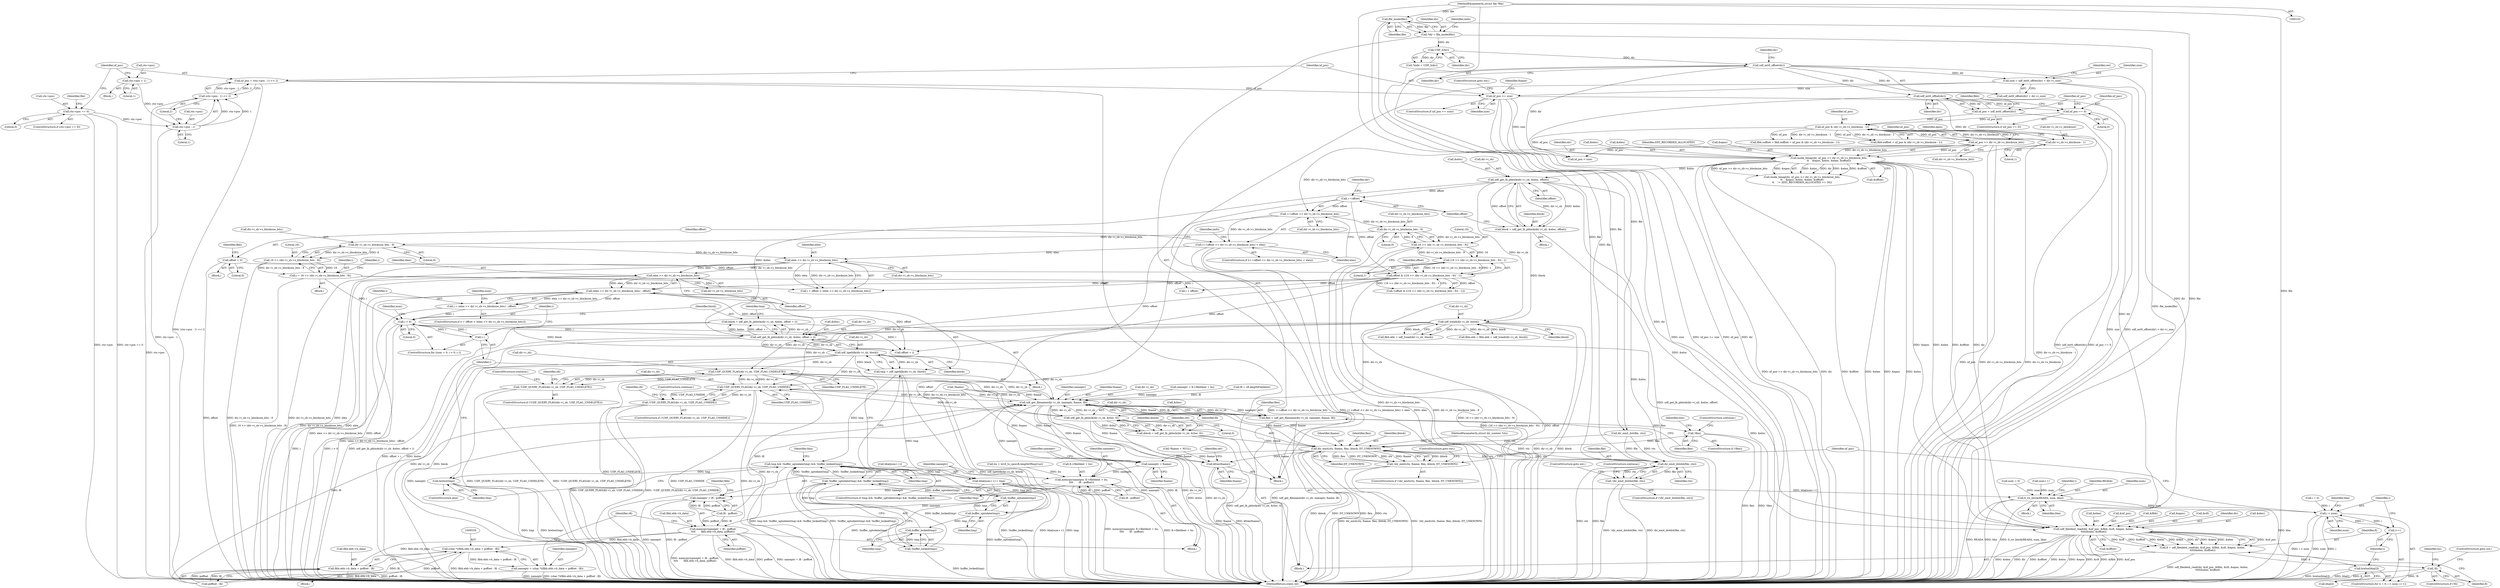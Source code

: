 digraph "1_linux_0e5cc9a40ada6046e6bc3bdfcd0c0d7e4b706b14@integer" {
"1000395" [label="(Call,block = udf_get_lb_pblock(dir->i_sb, &eloc, offset + i))"];
"1000397" [label="(Call,udf_get_lb_pblock(dir->i_sb, &eloc, offset + i))"];
"1000408" [label="(Call,udf_tgetblk(dir->i_sb, block))"];
"1000395" [label="(Call,block = udf_get_lb_pblock(dir->i_sb, &eloc, offset + i))"];
"1000324" [label="(Call,udf_tread(dir->i_sb, block))"];
"1000265" [label="(Call,udf_get_lb_pblock(dir->i_sb, &eloc, offset))"];
"1000237" [label="(Call,inode_bmap(dir, nf_pos >> dir->i_sb->s_blocksize_bits,\n\t\t    &epos, &eloc, &elen, &offset))"];
"1000209" [label="(Call,udf_ext0_offset(dir))"];
"1000137" [label="(Call,udf_ext0_offset(dir))"];
"1000114" [label="(Call,UDF_I(dir))"];
"1000107" [label="(Call,*dir = file_inode(file))"];
"1000109" [label="(Call,file_inode(file))"];
"1000103" [label="(MethodParameterIn,struct file *file)"];
"1000239" [label="(Call,nf_pos >> dir->i_sb->s_blocksize_bits)"];
"1000219" [label="(Call,nf_pos & (dir->i_sb->s_blocksize - 1))"];
"1000207" [label="(Call,nf_pos = udf_ext0_offset(dir))"];
"1000204" [label="(Call,nf_pos == 0)"];
"1000185" [label="(Call,nf_pos >= size)"];
"1000175" [label="(Call,nf_pos = (ctx->pos - 1) << 2)"];
"1000177" [label="(Call,(ctx->pos - 1) << 2)"];
"1000178" [label="(Call,ctx->pos - 1)"];
"1000157" [label="(Call,ctx->pos == 0)"];
"1000170" [label="(Call,ctx->pos = 1)"];
"1000134" [label="(Call,size = udf_ext0_offset(dir) + dir->i_size)"];
"1000221" [label="(Call,dir->i_sb->s_blocksize - 1)"];
"1000263" [label="(Call,block = udf_get_lb_pblock(dir->i_sb, &eloc, offset))"];
"1000376" [label="(Call,(elen >> dir->i_sb->s_blocksize_bits) - offset)"];
"1000377" [label="(Call,elen >> dir->i_sb->s_blocksize_bits)"];
"1000367" [label="(Call,elen >> dir->i_sb->s_blocksize_bits)"];
"1000273" [label="(Call,(++offset << dir->i_sb->s_blocksize_bits) < elen)"];
"1000274" [label="(Call,++offset << dir->i_sb->s_blocksize_bits)"];
"1000275" [label="(Call,++offset)"];
"1000355" [label="(Call,dir->i_sb->s_blocksize_bits - 9)"];
"1000342" [label="(Call,dir->i_sb->s_blocksize_bits - 9)"];
"1000337" [label="(Call,offset & ((16 >> (dir->i_sb->s_blocksize_bits - 9)) - 1))"];
"1000311" [label="(Call,offset = 0)"];
"1000339" [label="(Call,(16 >> (dir->i_sb->s_blocksize_bits - 9)) - 1)"];
"1000340" [label="(Call,16 >> (dir->i_sb->s_blocksize_bits - 9))"];
"1000389" [label="(Call,i > 0)"];
"1000374" [label="(Call,i = (elen >> dir->i_sb->s_blocksize_bits) - offset)"];
"1000392" [label="(Call,i--)"];
"1000351" [label="(Call,i = 16 >> (dir->i_sb->s_blocksize_bits - 9))"];
"1000353" [label="(Call,16 >> (dir->i_sb->s_blocksize_bits - 9))"];
"1000469" [label="(Call,udf_fileident_read(dir, &nf_pos, &fibh, &cfi, &epos, &eloc,\n\t\t\t\t\t&elen, &offset))"];
"1000467" [label="(Call,fi = udf_fileident_read(dir, &nf_pos, &fibh, &cfi, &epos, &eloc,\n\t\t\t\t\t&elen, &offset))"];
"1000486" [label="(Call,!fi)"];
"1000406" [label="(Call,tmp = udf_tgetblk(dir->i_sb, block))"];
"1000414" [label="(Call,tmp && !buffer_uptodate(tmp) && !buffer_locked(tmp))"];
"1000423" [label="(Call,bha[num++] = tmp)"];
"1000435" [label="(Call,ll_rw_block(READA, num, bha))"];
"1000443" [label="(Call,i < num)"];
"1000446" [label="(Call,i++)"];
"1000448" [label="(Call,brelse(bha[i]))"];
"1000430" [label="(Call,brelse(tmp))"];
"1000418" [label="(Call,buffer_uptodate(tmp))"];
"1000417" [label="(Call,!buffer_uptodate(tmp))"];
"1000416" [label="(Call,!buffer_uptodate(tmp) && !buffer_locked(tmp))"];
"1000421" [label="(Call,buffer_locked(tmp))"];
"1000420" [label="(Call,!buffer_locked(tmp))"];
"1000587" [label="(Call,UDF_QUERY_FLAG(dir->i_sb, UDF_FLAG_UNDELETE))"];
"1000586" [label="(Call,!UDF_QUERY_FLAG(dir->i_sb, UDF_FLAG_UNDELETE))"];
"1000604" [label="(Call,UDF_QUERY_FLAG(dir->i_sb, UDF_FLAG_UNHIDE))"];
"1000603" [label="(Call,!UDF_QUERY_FLAG(dir->i_sb, UDF_FLAG_UNHIDE))"];
"1000626" [label="(Call,udf_get_filename(dir->i_sb, nameptr, fname, lfi))"];
"1000551" [label="(Call,nameptr = fname)"];
"1000554" [label="(Call,memcpy(nameptr, fi->fileIdent + liu,\n\t\t\t\t       lfi - poffset))"];
"1000564" [label="(Call,memcpy(nameptr + lfi - poffset,\n\t\t\t\t       fibh.ebh->b_data, poffset))"];
"1000538" [label="(Call,(char *)(fibh.ebh->b_data + poffset - lfi))"];
"1000536" [label="(Call,nameptr = (char *)(fibh.ebh->b_data + poffset - lfi))"];
"1000540" [label="(Call,fibh.ebh->b_data + poffset - lfi)"];
"1000565" [label="(Call,nameptr + lfi - poffset)"];
"1000624" [label="(Call,flen = udf_get_filename(dir->i_sb, nameptr, fname, lfi))"];
"1000634" [label="(Call,!flen)"];
"1000656" [label="(Call,dir_emit(ctx, fname, flen, iblock, DT_UNKNOWN))"];
"1000619" [label="(Call,dir_emit_dotdot(file, ctx))"];
"1000618" [label="(Call,!dir_emit_dotdot(file, ctx))"];
"1000655" [label="(Call,!dir_emit(ctx, fname, flen, iblock, DT_UNKNOWN))"];
"1000693" [label="(Call,kfree(fname))"];
"1000647" [label="(Call,udf_get_lb_pblock(dir->i_sb, &tloc, 0))"];
"1000645" [label="(Call,iblock = udf_get_lb_pblock(dir->i_sb, &tloc, 0))"];
"1000561" [label="(Call,lfi - poffset)"];
"1000108" [label="(Identifier,dir)"];
"1000365" [label="(Identifier,i)"];
"1000265" [label="(Call,udf_get_lb_pblock(dir->i_sb, &eloc, offset))"];
"1000109" [label="(Call,file_inode(file))"];
"1000274" [label="(Call,++offset << dir->i_sb->s_blocksize_bits)"];
"1000453" [label="(Call,nf_pos < size)"];
"1000391" [label="(Literal,0)"];
"1000401" [label="(Call,&eloc)"];
"1000477" [label="(Call,&epos)"];
"1000509" [label="(Call,nameptr = fi->fileIdent + liu)"];
"1000340" [label="(Call,16 >> (dir->i_sb->s_blocksize_bits - 9))"];
"1000469" [label="(Call,udf_fileident_read(dir, &nf_pos, &fibh, &cfi, &epos, &eloc,\n\t\t\t\t\t&elen, &offset))"];
"1000114" [label="(Call,UDF_I(dir))"];
"1000375" [label="(Identifier,i)"];
"1000449" [label="(Call,bha[i])"];
"1000475" [label="(Call,&cfi)"];
"1000551" [label="(Call,nameptr = fname)"];
"1000661" [label="(Identifier,DT_UNKNOWN)"];
"1000127" [label="(Call,*fname = NULL)"];
"1000622" [label="(ControlStructure,goto out;)"];
"1000207" [label="(Call,nf_pos = udf_ext0_offset(dir))"];
"1000362" [label="(ControlStructure,if (i + offset > (elen >> dir->i_sb->s_blocksize_bits)))"];
"1000363" [label="(Call,i + offset > (elen >> dir->i_sb->s_blocksize_bits))"];
"1000376" [label="(Call,(elen >> dir->i_sb->s_blocksize_bits) - offset)"];
"1000555" [label="(Identifier,nameptr)"];
"1000487" [label="(Identifier,fi)"];
"1000694" [label="(Identifier,fname)"];
"1000495" [label="(Call,lfi = cfi.lengthFileIdent)"];
"1000137" [label="(Call,udf_ext0_offset(dir))"];
"1000176" [label="(Identifier,nf_pos)"];
"1000187" [label="(Identifier,size)"];
"1000490" [label="(Identifier,liu)"];
"1000635" [label="(Identifier,flen)"];
"1000485" [label="(ControlStructure,if (!fi))"];
"1000377" [label="(Call,elen >> dir->i_sb->s_blocksize_bits)"];
"1000470" [label="(Identifier,dir)"];
"1000175" [label="(Call,nf_pos = (ctx->pos - 1) << 2)"];
"1000352" [label="(Identifier,i)"];
"1000161" [label="(Literal,0)"];
"1000158" [label="(Call,ctx->pos)"];
"1000586" [label="(Call,!UDF_QUERY_FLAG(dir->i_sb, UDF_FLAG_UNDELETE))"];
"1000313" [label="(Literal,0)"];
"1000336" [label="(Call,!(offset & ((16 >> (dir->i_sb->s_blocksize_bits - 9)) - 1)))"];
"1000415" [label="(Identifier,tmp)"];
"1000403" [label="(Call,offset + i)"];
"1000271" [label="(Identifier,offset)"];
"1000134" [label="(Call,size = udf_ext0_offset(dir) + dir->i_size)"];
"1000444" [label="(Identifier,i)"];
"1000103" [label="(MethodParameterIn,struct file *file)"];
"1000162" [label="(Block,)"];
"1000436" [label="(Identifier,READA)"];
"1000608" [label="(Identifier,UDF_FLAG_UNHIDE)"];
"1000658" [label="(Identifier,fname)"];
"1000104" [label="(MethodParameterIn,struct dir_context *ctx)"];
"1000188" [label="(ControlStructure,goto out;)"];
"1000632" [label="(Identifier,lfi)"];
"1000361" [label="(Literal,9)"];
"1000433" [label="(Identifier,num)"];
"1000206" [label="(Literal,0)"];
"1000591" [label="(Identifier,UDF_FLAG_UNDELETE)"];
"1000479" [label="(Call,&eloc)"];
"1000418" [label="(Call,buffer_uptodate(tmp))"];
"1000625" [label="(Identifier,flen)"];
"1000437" [label="(Identifier,num)"];
"1000277" [label="(Call,dir->i_sb->s_blocksize_bits)"];
"1000605" [label="(Call,dir->i_sb)"];
"1000645" [label="(Call,iblock = udf_get_lb_pblock(dir->i_sb, &tloc, 0))"];
"1000620" [label="(Identifier,file)"];
"1000454" [label="(Identifier,nf_pos)"];
"1000204" [label="(Call,nf_pos == 0)"];
"1000182" [label="(Literal,1)"];
"1000179" [label="(Call,ctx->pos)"];
"1000421" [label="(Call,buffer_locked(tmp))"];
"1000634" [label="(Call,!flen)"];
"1000435" [label="(Call,ll_rw_block(READA, num, bha))"];
"1000587" [label="(Call,UDF_QUERY_FLAG(dir->i_sb, UDF_FLAG_UNDELETE))"];
"1000136" [label="(Call,udf_ext0_offset(dir) + dir->i_size)"];
"1000630" [label="(Identifier,nameptr)"];
"1000356" [label="(Call,dir->i_sb->s_blocksize_bits)"];
"1000266" [label="(Call,dir->i_sb)"];
"1000565" [label="(Call,nameptr + lfi - poffset)"];
"1000275" [label="(Call,++offset)"];
"1000205" [label="(Identifier,nf_pos)"];
"1000174" [label="(Literal,1)"];
"1000354" [label="(Literal,16)"];
"1000413" [label="(ControlStructure,if (tmp && !buffer_uptodate(tmp) && !buffer_locked(tmp)))"];
"1000236" [label="(Call,inode_bmap(dir, nf_pos >> dir->i_sb->s_blocksize_bits,\n\t\t    &epos, &eloc, &elen, &offset)\n\t\t    != (EXT_RECORDED_ALLOCATED >> 30))"];
"1000311" [label="(Call,offset = 0)"];
"1000178" [label="(Call,ctx->pos - 1)"];
"1000597" [label="(Identifier,cfi)"];
"1000603" [label="(Call,!UDF_QUERY_FLAG(dir->i_sb, UDF_FLAG_UNHIDE))"];
"1000255" [label="(Identifier,EXT_RECORDED_ALLOCATED)"];
"1000422" [label="(Identifier,tmp)"];
"1000428" [label="(Identifier,tmp)"];
"1000536" [label="(Call,nameptr = (char *)(fibh.ebh->b_data + poffset - lfi))"];
"1000541" [label="(Call,fibh.ebh->b_data)"];
"1000623" [label="(ControlStructure,continue;)"];
"1000483" [label="(Call,&offset)"];
"1000434" [label="(Block,)"];
"1000389" [label="(Call,i > 0)"];
"1000575" [label="(Identifier,poffset)"];
"1000112" [label="(Call,*iinfo = UDF_I(dir))"];
"1000227" [label="(Literal,1)"];
"1000450" [label="(Identifier,bha)"];
"1000349" [label="(Literal,1)"];
"1000636" [label="(ControlStructure,continue;)"];
"1000550" [label="(Block,)"];
"1000546" [label="(Call,poffset - lfi)"];
"1000246" [label="(Call,&epos)"];
"1000165" [label="(Call,dir_emit_dot(file, ctx))"];
"1000238" [label="(Identifier,dir)"];
"1000222" [label="(Call,dir->i_sb->s_blocksize)"];
"1000481" [label="(Call,&elen)"];
"1000353" [label="(Call,16 >> (dir->i_sb->s_blocksize_bits - 9))"];
"1000618" [label="(Call,!dir_emit_dotdot(file, ctx))"];
"1000633" [label="(ControlStructure,if (!flen))"];
"1000697" [label="(MethodReturn,static int)"];
"1000535" [label="(Block,)"];
"1000617" [label="(ControlStructure,if (!dir_emit_dotdot(file, ctx)))"];
"1000234" [label="(Block,)"];
"1000209" [label="(Call,udf_ext0_offset(dir))"];
"1000351" [label="(Call,i = 16 >> (dir->i_sb->s_blocksize_bits - 9))"];
"1000393" [label="(Identifier,i)"];
"1000613" [label="(Identifier,cfi)"];
"1000430" [label="(Call,brelse(tmp))"];
"1000386" [label="(Call,num = 0)"];
"1000105" [label="(Block,)"];
"1000140" [label="(Identifier,dir)"];
"1000438" [label="(Identifier,bha)"];
"1000448" [label="(Call,brelse(bha[i]))"];
"1000488" [label="(ControlStructure,goto out;)"];
"1000446" [label="(Call,i++)"];
"1000417" [label="(Call,!buffer_uptodate(tmp))"];
"1000324" [label="(Call,udf_tread(dir->i_sb, block))"];
"1000659" [label="(Identifier,flen)"];
"1000696" [label="(Identifier,ret)"];
"1000385" [label="(ControlStructure,for (num = 0; i > 0; i--))"];
"1000184" [label="(ControlStructure,if (nf_pos >= size))"];
"1000312" [label="(Identifier,offset)"];
"1000580" [label="(Identifier,cfi)"];
"1000439" [label="(ControlStructure,for (i = 0; i < num; i++))"];
"1000443" [label="(Call,i < num)"];
"1000395" [label="(Call,block = udf_get_lb_pblock(dir->i_sb, &eloc, offset + i))"];
"1000368" [label="(Identifier,elen)"];
"1000355" [label="(Call,dir->i_sb->s_blocksize_bits - 9)"];
"1000279" [label="(Identifier,dir)"];
"1000486" [label="(Call,!fi)"];
"1000392" [label="(Call,i--)"];
"1000221" [label="(Call,dir->i_sb->s_blocksize - 1)"];
"1000151" [label="(Identifier,ret)"];
"1000237" [label="(Call,inode_bmap(dir, nf_pos >> dir->i_sb->s_blocksize_bits,\n\t\t    &epos, &eloc, &elen, &offset))"];
"1000264" [label="(Identifier,block)"];
"1000115" [label="(Identifier,dir)"];
"1000110" [label="(Identifier,file)"];
"1000425" [label="(Identifier,bha)"];
"1000166" [label="(Identifier,file)"];
"1000325" [label="(Call,dir->i_sb)"];
"1000585" [label="(ControlStructure,if (!UDF_QUERY_FLAG(dir->i_sb, UDF_FLAG_UNDELETE)))"];
"1000631" [label="(Identifier,fname)"];
"1000537" [label="(Identifier,nameptr)"];
"1000564" [label="(Call,memcpy(nameptr + lfi - poffset,\n\t\t\t\t       fibh.ebh->b_data, poffset))"];
"1000426" [label="(Call,num++)"];
"1000588" [label="(Call,dir->i_sb)"];
"1000240" [label="(Identifier,nf_pos)"];
"1000570" [label="(Call,fibh.ebh->b_data)"];
"1000113" [label="(Identifier,iinfo)"];
"1000396" [label="(Identifier,block)"];
"1000328" [label="(Identifier,block)"];
"1000276" [label="(Identifier,offset)"];
"1000407" [label="(Identifier,tmp)"];
"1000379" [label="(Call,dir->i_sb->s_blocksize_bits)"];
"1000387" [label="(Identifier,num)"];
"1000190" [label="(Identifier,fname)"];
"1000431" [label="(Identifier,tmp)"];
"1000408" [label="(Call,udf_tgetblk(dir->i_sb, block))"];
"1000208" [label="(Identifier,nf_pos)"];
"1000186" [label="(Identifier,nf_pos)"];
"1000320" [label="(Call,fibh.ebh = udf_tread(dir->i_sb, block))"];
"1000156" [label="(ControlStructure,if (ctx->pos == 0))"];
"1000342" [label="(Call,dir->i_sb->s_blocksize_bits - 9)"];
"1000419" [label="(Identifier,tmp)"];
"1000211" [label="(Call,fibh.soffset = fibh.eoffset = nf_pos & (dir->i_sb->s_blocksize - 1))"];
"1000406" [label="(Call,tmp = udf_tgetblk(dir->i_sb, block))"];
"1000263" [label="(Call,block = udf_get_lb_pblock(dir->i_sb, &eloc, offset))"];
"1000241" [label="(Call,dir->i_sb->s_blocksize_bits)"];
"1000272" [label="(ControlStructure,if ((++offset << dir->i_sb->s_blocksize_bits) < elen))"];
"1000627" [label="(Call,dir->i_sb)"];
"1000489" [label="(Call,liu = le16_to_cpu(cfi.lengthOfImpUse))"];
"1000626" [label="(Call,udf_get_filename(dir->i_sb, nameptr, fname, lfi))"];
"1000239" [label="(Call,nf_pos >> dir->i_sb->s_blocksize_bits)"];
"1000183" [label="(Literal,2)"];
"1000348" [label="(Literal,9)"];
"1000210" [label="(Identifier,dir)"];
"1000310" [label="(Block,)"];
"1000656" [label="(Call,dir_emit(ctx, fname, flen, iblock, DT_UNKNOWN))"];
"1000195" [label="(Call,!fname)"];
"1000660" [label="(Identifier,iblock)"];
"1000107" [label="(Call,*dir = file_inode(file))"];
"1000185" [label="(Call,nf_pos >= size)"];
"1000364" [label="(Call,i + offset)"];
"1000609" [label="(ControlStructure,continue;)"];
"1000203" [label="(ControlStructure,if (nf_pos == 0))"];
"1000252" [label="(Call,&offset)"];
"1000177" [label="(Call,(ctx->pos - 1) << 2)"];
"1000423" [label="(Call,bha[num++] = tmp)"];
"1000397" [label="(Call,udf_get_lb_pblock(dir->i_sb, &eloc, offset + i))"];
"1000316" [label="(Call,fibh.sbh = fibh.ebh = udf_tread(dir->i_sb, block))"];
"1000171" [label="(Call,ctx->pos)"];
"1000646" [label="(Identifier,iblock)"];
"1000248" [label="(Call,&eloc)"];
"1000429" [label="(ControlStructure,else)"];
"1000624" [label="(Call,flen = udf_get_filename(dir->i_sb, nameptr, fname, lfi))"];
"1000338" [label="(Identifier,offset)"];
"1000468" [label="(Identifier,fi)"];
"1000619" [label="(Call,dir_emit_dotdot(file, ctx))"];
"1000420" [label="(Call,!buffer_locked(tmp))"];
"1000556" [label="(Call,fi->fileIdent + liu)"];
"1000343" [label="(Call,dir->i_sb->s_blocksize_bits)"];
"1000456" [label="(Block,)"];
"1000648" [label="(Call,dir->i_sb)"];
"1000471" [label="(Call,&nf_pos)"];
"1000247" [label="(Identifier,epos)"];
"1000638" [label="(Identifier,tloc)"];
"1000394" [label="(Block,)"];
"1000138" [label="(Identifier,dir)"];
"1000219" [label="(Call,nf_pos & (dir->i_sb->s_blocksize - 1))"];
"1000220" [label="(Identifier,nf_pos)"];
"1000170" [label="(Call,ctx->pos = 1)"];
"1000655" [label="(Call,!dir_emit(ctx, fname, flen, iblock, DT_UNKNOWN))"];
"1000654" [label="(ControlStructure,if (!dir_emit(ctx, fname, flen, iblock, DT_UNKNOWN)))"];
"1000157" [label="(Call,ctx->pos == 0)"];
"1000602" [label="(ControlStructure,if (!UDF_QUERY_FLAG(dir->i_sb, UDF_FLAG_UNHIDE)))"];
"1000604" [label="(Call,UDF_QUERY_FLAG(dir->i_sb, UDF_FLAG_UNHIDE))"];
"1000447" [label="(Identifier,i)"];
"1000554" [label="(Call,memcpy(nameptr, fi->fileIdent + liu,\n\t\t\t\t       lfi - poffset))"];
"1000369" [label="(Call,dir->i_sb->s_blocksize_bits)"];
"1000693" [label="(Call,kfree(fname))"];
"1000657" [label="(Identifier,ctx)"];
"1000647" [label="(Call,udf_get_lb_pblock(dir->i_sb, &tloc, 0))"];
"1000213" [label="(Identifier,fibh)"];
"1000440" [label="(Call,i = 0)"];
"1000651" [label="(Call,&tloc)"];
"1000135" [label="(Identifier,size)"];
"1000662" [label="(ControlStructure,goto out;)"];
"1000424" [label="(Call,bha[num++])"];
"1000553" [label="(Identifier,fname)"];
"1000398" [label="(Call,dir->i_sb)"];
"1000552" [label="(Identifier,nameptr)"];
"1000318" [label="(Identifier,fibh)"];
"1000441" [label="(Identifier,i)"];
"1000390" [label="(Identifier,i)"];
"1000621" [label="(Identifier,ctx)"];
"1000540" [label="(Call,fibh.ebh->b_data + poffset - lfi)"];
"1000269" [label="(Call,&eloc)"];
"1000367" [label="(Call,elen >> dir->i_sb->s_blocksize_bits)"];
"1000282" [label="(Identifier,elen)"];
"1000287" [label="(Identifier,iinfo)"];
"1000566" [label="(Identifier,nameptr)"];
"1000339" [label="(Call,(16 >> (dir->i_sb->s_blocksize_bits - 9)) - 1)"];
"1000350" [label="(Block,)"];
"1000467" [label="(Call,fi = udf_fileident_read(dir, &nf_pos, &fibh, &cfi, &epos, &eloc,\n\t\t\t\t\t&elen, &offset))"];
"1000592" [label="(ControlStructure,continue;)"];
"1000273" [label="(Call,(++offset << dir->i_sb->s_blocksize_bits) < elen)"];
"1000378" [label="(Identifier,elen)"];
"1000445" [label="(Identifier,num)"];
"1000337" [label="(Call,offset & ((16 >> (dir->i_sb->s_blocksize_bits - 9)) - 1))"];
"1000414" [label="(Call,tmp && !buffer_uptodate(tmp) && !buffer_locked(tmp))"];
"1000538" [label="(Call,(char *)(fibh.ebh->b_data + poffset - lfi))"];
"1000341" [label="(Literal,16)"];
"1000384" [label="(Identifier,offset)"];
"1000250" [label="(Call,&elen)"];
"1000572" [label="(Identifier,fibh)"];
"1000567" [label="(Call,lfi - poffset)"];
"1000473" [label="(Call,&fibh)"];
"1000412" [label="(Identifier,block)"];
"1000416" [label="(Call,!buffer_uptodate(tmp) && !buffer_locked(tmp))"];
"1000409" [label="(Call,dir->i_sb)"];
"1000653" [label="(Literal,0)"];
"1000215" [label="(Call,fibh.eoffset = nf_pos & (dir->i_sb->s_blocksize - 1))"];
"1000374" [label="(Call,i = (elen >> dir->i_sb->s_blocksize_bits) - offset)"];
"1000395" -> "1000394"  [label="AST: "];
"1000395" -> "1000397"  [label="CFG: "];
"1000396" -> "1000395"  [label="AST: "];
"1000397" -> "1000395"  [label="AST: "];
"1000407" -> "1000395"  [label="CFG: "];
"1000395" -> "1000697"  [label="DDG: udf_get_lb_pblock(dir->i_sb, &eloc, offset + i)"];
"1000397" -> "1000395"  [label="DDG: dir->i_sb"];
"1000397" -> "1000395"  [label="DDG: &eloc"];
"1000397" -> "1000395"  [label="DDG: offset + i"];
"1000395" -> "1000408"  [label="DDG: block"];
"1000397" -> "1000403"  [label="CFG: "];
"1000398" -> "1000397"  [label="AST: "];
"1000401" -> "1000397"  [label="AST: "];
"1000403" -> "1000397"  [label="AST: "];
"1000397" -> "1000697"  [label="DDG: &eloc"];
"1000397" -> "1000697"  [label="DDG: offset + i"];
"1000408" -> "1000397"  [label="DDG: dir->i_sb"];
"1000324" -> "1000397"  [label="DDG: dir->i_sb"];
"1000265" -> "1000397"  [label="DDG: &eloc"];
"1000376" -> "1000397"  [label="DDG: offset"];
"1000337" -> "1000397"  [label="DDG: offset"];
"1000389" -> "1000397"  [label="DDG: i"];
"1000397" -> "1000408"  [label="DDG: dir->i_sb"];
"1000397" -> "1000469"  [label="DDG: &eloc"];
"1000408" -> "1000406"  [label="AST: "];
"1000408" -> "1000412"  [label="CFG: "];
"1000409" -> "1000408"  [label="AST: "];
"1000412" -> "1000408"  [label="AST: "];
"1000406" -> "1000408"  [label="CFG: "];
"1000408" -> "1000697"  [label="DDG: dir->i_sb"];
"1000408" -> "1000697"  [label="DDG: block"];
"1000408" -> "1000406"  [label="DDG: dir->i_sb"];
"1000408" -> "1000406"  [label="DDG: block"];
"1000408" -> "1000587"  [label="DDG: dir->i_sb"];
"1000408" -> "1000604"  [label="DDG: dir->i_sb"];
"1000408" -> "1000626"  [label="DDG: dir->i_sb"];
"1000324" -> "1000320"  [label="AST: "];
"1000324" -> "1000328"  [label="CFG: "];
"1000325" -> "1000324"  [label="AST: "];
"1000328" -> "1000324"  [label="AST: "];
"1000320" -> "1000324"  [label="CFG: "];
"1000324" -> "1000697"  [label="DDG: block"];
"1000324" -> "1000697"  [label="DDG: dir->i_sb"];
"1000324" -> "1000316"  [label="DDG: dir->i_sb"];
"1000324" -> "1000316"  [label="DDG: block"];
"1000324" -> "1000320"  [label="DDG: dir->i_sb"];
"1000324" -> "1000320"  [label="DDG: block"];
"1000265" -> "1000324"  [label="DDG: dir->i_sb"];
"1000263" -> "1000324"  [label="DDG: block"];
"1000324" -> "1000587"  [label="DDG: dir->i_sb"];
"1000324" -> "1000604"  [label="DDG: dir->i_sb"];
"1000324" -> "1000626"  [label="DDG: dir->i_sb"];
"1000265" -> "1000263"  [label="AST: "];
"1000265" -> "1000271"  [label="CFG: "];
"1000266" -> "1000265"  [label="AST: "];
"1000269" -> "1000265"  [label="AST: "];
"1000271" -> "1000265"  [label="AST: "];
"1000263" -> "1000265"  [label="CFG: "];
"1000265" -> "1000697"  [label="DDG: &eloc"];
"1000265" -> "1000263"  [label="DDG: dir->i_sb"];
"1000265" -> "1000263"  [label="DDG: &eloc"];
"1000265" -> "1000263"  [label="DDG: offset"];
"1000237" -> "1000265"  [label="DDG: &eloc"];
"1000265" -> "1000275"  [label="DDG: offset"];
"1000265" -> "1000469"  [label="DDG: &eloc"];
"1000237" -> "1000236"  [label="AST: "];
"1000237" -> "1000252"  [label="CFG: "];
"1000238" -> "1000237"  [label="AST: "];
"1000239" -> "1000237"  [label="AST: "];
"1000246" -> "1000237"  [label="AST: "];
"1000248" -> "1000237"  [label="AST: "];
"1000250" -> "1000237"  [label="AST: "];
"1000252" -> "1000237"  [label="AST: "];
"1000255" -> "1000237"  [label="CFG: "];
"1000237" -> "1000697"  [label="DDG: &eloc"];
"1000237" -> "1000697"  [label="DDG: nf_pos >> dir->i_sb->s_blocksize_bits"];
"1000237" -> "1000697"  [label="DDG: dir"];
"1000237" -> "1000697"  [label="DDG: &offset"];
"1000237" -> "1000697"  [label="DDG: &elen"];
"1000237" -> "1000697"  [label="DDG: &epos"];
"1000237" -> "1000236"  [label="DDG: &eloc"];
"1000237" -> "1000236"  [label="DDG: dir"];
"1000237" -> "1000236"  [label="DDG: &elen"];
"1000237" -> "1000236"  [label="DDG: &offset"];
"1000237" -> "1000236"  [label="DDG: nf_pos >> dir->i_sb->s_blocksize_bits"];
"1000237" -> "1000236"  [label="DDG: &epos"];
"1000209" -> "1000237"  [label="DDG: dir"];
"1000137" -> "1000237"  [label="DDG: dir"];
"1000239" -> "1000237"  [label="DDG: nf_pos"];
"1000239" -> "1000237"  [label="DDG: dir->i_sb->s_blocksize_bits"];
"1000237" -> "1000469"  [label="DDG: dir"];
"1000237" -> "1000469"  [label="DDG: &epos"];
"1000237" -> "1000469"  [label="DDG: &elen"];
"1000237" -> "1000469"  [label="DDG: &offset"];
"1000209" -> "1000207"  [label="AST: "];
"1000209" -> "1000210"  [label="CFG: "];
"1000210" -> "1000209"  [label="AST: "];
"1000207" -> "1000209"  [label="CFG: "];
"1000209" -> "1000697"  [label="DDG: dir"];
"1000209" -> "1000207"  [label="DDG: dir"];
"1000137" -> "1000209"  [label="DDG: dir"];
"1000209" -> "1000469"  [label="DDG: dir"];
"1000137" -> "1000136"  [label="AST: "];
"1000137" -> "1000138"  [label="CFG: "];
"1000138" -> "1000137"  [label="AST: "];
"1000140" -> "1000137"  [label="CFG: "];
"1000137" -> "1000697"  [label="DDG: dir"];
"1000137" -> "1000134"  [label="DDG: dir"];
"1000137" -> "1000136"  [label="DDG: dir"];
"1000114" -> "1000137"  [label="DDG: dir"];
"1000137" -> "1000469"  [label="DDG: dir"];
"1000114" -> "1000112"  [label="AST: "];
"1000114" -> "1000115"  [label="CFG: "];
"1000115" -> "1000114"  [label="AST: "];
"1000112" -> "1000114"  [label="CFG: "];
"1000114" -> "1000112"  [label="DDG: dir"];
"1000107" -> "1000114"  [label="DDG: dir"];
"1000107" -> "1000105"  [label="AST: "];
"1000107" -> "1000109"  [label="CFG: "];
"1000108" -> "1000107"  [label="AST: "];
"1000109" -> "1000107"  [label="AST: "];
"1000113" -> "1000107"  [label="CFG: "];
"1000107" -> "1000697"  [label="DDG: file_inode(file)"];
"1000109" -> "1000107"  [label="DDG: file"];
"1000109" -> "1000110"  [label="CFG: "];
"1000110" -> "1000109"  [label="AST: "];
"1000109" -> "1000697"  [label="DDG: file"];
"1000103" -> "1000109"  [label="DDG: file"];
"1000109" -> "1000165"  [label="DDG: file"];
"1000109" -> "1000619"  [label="DDG: file"];
"1000103" -> "1000102"  [label="AST: "];
"1000103" -> "1000697"  [label="DDG: file"];
"1000103" -> "1000165"  [label="DDG: file"];
"1000103" -> "1000619"  [label="DDG: file"];
"1000239" -> "1000241"  [label="CFG: "];
"1000240" -> "1000239"  [label="AST: "];
"1000241" -> "1000239"  [label="AST: "];
"1000247" -> "1000239"  [label="CFG: "];
"1000239" -> "1000697"  [label="DDG: nf_pos"];
"1000239" -> "1000697"  [label="DDG: dir->i_sb->s_blocksize_bits"];
"1000219" -> "1000239"  [label="DDG: nf_pos"];
"1000239" -> "1000274"  [label="DDG: dir->i_sb->s_blocksize_bits"];
"1000239" -> "1000453"  [label="DDG: nf_pos"];
"1000219" -> "1000215"  [label="AST: "];
"1000219" -> "1000221"  [label="CFG: "];
"1000220" -> "1000219"  [label="AST: "];
"1000221" -> "1000219"  [label="AST: "];
"1000215" -> "1000219"  [label="CFG: "];
"1000219" -> "1000697"  [label="DDG: dir->i_sb->s_blocksize - 1"];
"1000219" -> "1000211"  [label="DDG: nf_pos"];
"1000219" -> "1000211"  [label="DDG: dir->i_sb->s_blocksize - 1"];
"1000219" -> "1000215"  [label="DDG: nf_pos"];
"1000219" -> "1000215"  [label="DDG: dir->i_sb->s_blocksize - 1"];
"1000207" -> "1000219"  [label="DDG: nf_pos"];
"1000204" -> "1000219"  [label="DDG: nf_pos"];
"1000221" -> "1000219"  [label="DDG: dir->i_sb->s_blocksize"];
"1000221" -> "1000219"  [label="DDG: 1"];
"1000219" -> "1000453"  [label="DDG: nf_pos"];
"1000207" -> "1000203"  [label="AST: "];
"1000208" -> "1000207"  [label="AST: "];
"1000213" -> "1000207"  [label="CFG: "];
"1000207" -> "1000697"  [label="DDG: udf_ext0_offset(dir)"];
"1000204" -> "1000203"  [label="AST: "];
"1000204" -> "1000206"  [label="CFG: "];
"1000205" -> "1000204"  [label="AST: "];
"1000206" -> "1000204"  [label="AST: "];
"1000208" -> "1000204"  [label="CFG: "];
"1000213" -> "1000204"  [label="CFG: "];
"1000204" -> "1000697"  [label="DDG: nf_pos == 0"];
"1000185" -> "1000204"  [label="DDG: nf_pos"];
"1000185" -> "1000184"  [label="AST: "];
"1000185" -> "1000187"  [label="CFG: "];
"1000186" -> "1000185"  [label="AST: "];
"1000187" -> "1000185"  [label="AST: "];
"1000188" -> "1000185"  [label="CFG: "];
"1000190" -> "1000185"  [label="CFG: "];
"1000185" -> "1000697"  [label="DDG: nf_pos"];
"1000185" -> "1000697"  [label="DDG: size"];
"1000185" -> "1000697"  [label="DDG: nf_pos >= size"];
"1000175" -> "1000185"  [label="DDG: nf_pos"];
"1000134" -> "1000185"  [label="DDG: size"];
"1000185" -> "1000453"  [label="DDG: size"];
"1000175" -> "1000105"  [label="AST: "];
"1000175" -> "1000177"  [label="CFG: "];
"1000176" -> "1000175"  [label="AST: "];
"1000177" -> "1000175"  [label="AST: "];
"1000186" -> "1000175"  [label="CFG: "];
"1000175" -> "1000697"  [label="DDG: (ctx->pos - 1) << 2"];
"1000177" -> "1000175"  [label="DDG: ctx->pos - 1"];
"1000177" -> "1000175"  [label="DDG: 2"];
"1000177" -> "1000183"  [label="CFG: "];
"1000178" -> "1000177"  [label="AST: "];
"1000183" -> "1000177"  [label="AST: "];
"1000177" -> "1000697"  [label="DDG: ctx->pos - 1"];
"1000178" -> "1000177"  [label="DDG: ctx->pos"];
"1000178" -> "1000177"  [label="DDG: 1"];
"1000178" -> "1000182"  [label="CFG: "];
"1000179" -> "1000178"  [label="AST: "];
"1000182" -> "1000178"  [label="AST: "];
"1000183" -> "1000178"  [label="CFG: "];
"1000178" -> "1000697"  [label="DDG: ctx->pos"];
"1000157" -> "1000178"  [label="DDG: ctx->pos"];
"1000170" -> "1000178"  [label="DDG: ctx->pos"];
"1000157" -> "1000156"  [label="AST: "];
"1000157" -> "1000161"  [label="CFG: "];
"1000158" -> "1000157"  [label="AST: "];
"1000161" -> "1000157"  [label="AST: "];
"1000166" -> "1000157"  [label="CFG: "];
"1000176" -> "1000157"  [label="CFG: "];
"1000157" -> "1000697"  [label="DDG: ctx->pos == 0"];
"1000157" -> "1000697"  [label="DDG: ctx->pos"];
"1000170" -> "1000162"  [label="AST: "];
"1000170" -> "1000174"  [label="CFG: "];
"1000171" -> "1000170"  [label="AST: "];
"1000174" -> "1000170"  [label="AST: "];
"1000176" -> "1000170"  [label="CFG: "];
"1000134" -> "1000105"  [label="AST: "];
"1000134" -> "1000136"  [label="CFG: "];
"1000135" -> "1000134"  [label="AST: "];
"1000136" -> "1000134"  [label="AST: "];
"1000151" -> "1000134"  [label="CFG: "];
"1000134" -> "1000697"  [label="DDG: size"];
"1000134" -> "1000697"  [label="DDG: udf_ext0_offset(dir) + dir->i_size"];
"1000221" -> "1000227"  [label="CFG: "];
"1000222" -> "1000221"  [label="AST: "];
"1000227" -> "1000221"  [label="AST: "];
"1000221" -> "1000697"  [label="DDG: dir->i_sb->s_blocksize"];
"1000263" -> "1000234"  [label="AST: "];
"1000264" -> "1000263"  [label="AST: "];
"1000276" -> "1000263"  [label="CFG: "];
"1000263" -> "1000697"  [label="DDG: udf_get_lb_pblock(dir->i_sb, &eloc, offset)"];
"1000376" -> "1000374"  [label="AST: "];
"1000376" -> "1000384"  [label="CFG: "];
"1000377" -> "1000376"  [label="AST: "];
"1000384" -> "1000376"  [label="AST: "];
"1000374" -> "1000376"  [label="CFG: "];
"1000376" -> "1000697"  [label="DDG: elen >> dir->i_sb->s_blocksize_bits"];
"1000376" -> "1000697"  [label="DDG: offset"];
"1000376" -> "1000374"  [label="DDG: elen >> dir->i_sb->s_blocksize_bits"];
"1000376" -> "1000374"  [label="DDG: offset"];
"1000377" -> "1000376"  [label="DDG: elen"];
"1000377" -> "1000376"  [label="DDG: dir->i_sb->s_blocksize_bits"];
"1000337" -> "1000376"  [label="DDG: offset"];
"1000376" -> "1000403"  [label="DDG: offset"];
"1000377" -> "1000379"  [label="CFG: "];
"1000378" -> "1000377"  [label="AST: "];
"1000379" -> "1000377"  [label="AST: "];
"1000384" -> "1000377"  [label="CFG: "];
"1000377" -> "1000697"  [label="DDG: dir->i_sb->s_blocksize_bits"];
"1000377" -> "1000697"  [label="DDG: elen"];
"1000367" -> "1000377"  [label="DDG: elen"];
"1000367" -> "1000377"  [label="DDG: dir->i_sb->s_blocksize_bits"];
"1000367" -> "1000363"  [label="AST: "];
"1000367" -> "1000369"  [label="CFG: "];
"1000368" -> "1000367"  [label="AST: "];
"1000369" -> "1000367"  [label="AST: "];
"1000363" -> "1000367"  [label="CFG: "];
"1000367" -> "1000697"  [label="DDG: dir->i_sb->s_blocksize_bits"];
"1000367" -> "1000697"  [label="DDG: elen"];
"1000367" -> "1000363"  [label="DDG: elen"];
"1000367" -> "1000363"  [label="DDG: dir->i_sb->s_blocksize_bits"];
"1000273" -> "1000367"  [label="DDG: elen"];
"1000355" -> "1000367"  [label="DDG: dir->i_sb->s_blocksize_bits"];
"1000273" -> "1000272"  [label="AST: "];
"1000273" -> "1000282"  [label="CFG: "];
"1000274" -> "1000273"  [label="AST: "];
"1000282" -> "1000273"  [label="AST: "];
"1000287" -> "1000273"  [label="CFG: "];
"1000312" -> "1000273"  [label="CFG: "];
"1000273" -> "1000697"  [label="DDG: elen"];
"1000273" -> "1000697"  [label="DDG: ++offset << dir->i_sb->s_blocksize_bits"];
"1000273" -> "1000697"  [label="DDG: (++offset << dir->i_sb->s_blocksize_bits) < elen"];
"1000274" -> "1000273"  [label="DDG: dir->i_sb->s_blocksize_bits"];
"1000274" -> "1000277"  [label="CFG: "];
"1000275" -> "1000274"  [label="AST: "];
"1000277" -> "1000274"  [label="AST: "];
"1000282" -> "1000274"  [label="CFG: "];
"1000274" -> "1000697"  [label="DDG: dir->i_sb->s_blocksize_bits"];
"1000275" -> "1000274"  [label="DDG: offset"];
"1000274" -> "1000342"  [label="DDG: dir->i_sb->s_blocksize_bits"];
"1000275" -> "1000276"  [label="CFG: "];
"1000276" -> "1000275"  [label="AST: "];
"1000279" -> "1000275"  [label="CFG: "];
"1000275" -> "1000697"  [label="DDG: offset"];
"1000275" -> "1000337"  [label="DDG: offset"];
"1000355" -> "1000353"  [label="AST: "];
"1000355" -> "1000361"  [label="CFG: "];
"1000356" -> "1000355"  [label="AST: "];
"1000361" -> "1000355"  [label="AST: "];
"1000353" -> "1000355"  [label="CFG: "];
"1000355" -> "1000353"  [label="DDG: dir->i_sb->s_blocksize_bits"];
"1000355" -> "1000353"  [label="DDG: 9"];
"1000342" -> "1000355"  [label="DDG: dir->i_sb->s_blocksize_bits"];
"1000342" -> "1000340"  [label="AST: "];
"1000342" -> "1000348"  [label="CFG: "];
"1000343" -> "1000342"  [label="AST: "];
"1000348" -> "1000342"  [label="AST: "];
"1000340" -> "1000342"  [label="CFG: "];
"1000342" -> "1000697"  [label="DDG: dir->i_sb->s_blocksize_bits"];
"1000342" -> "1000340"  [label="DDG: dir->i_sb->s_blocksize_bits"];
"1000342" -> "1000340"  [label="DDG: 9"];
"1000337" -> "1000336"  [label="AST: "];
"1000337" -> "1000339"  [label="CFG: "];
"1000338" -> "1000337"  [label="AST: "];
"1000339" -> "1000337"  [label="AST: "];
"1000336" -> "1000337"  [label="CFG: "];
"1000337" -> "1000697"  [label="DDG: (16 >> (dir->i_sb->s_blocksize_bits - 9)) - 1"];
"1000337" -> "1000697"  [label="DDG: offset"];
"1000337" -> "1000336"  [label="DDG: offset"];
"1000337" -> "1000336"  [label="DDG: (16 >> (dir->i_sb->s_blocksize_bits - 9)) - 1"];
"1000311" -> "1000337"  [label="DDG: offset"];
"1000339" -> "1000337"  [label="DDG: 16 >> (dir->i_sb->s_blocksize_bits - 9)"];
"1000339" -> "1000337"  [label="DDG: 1"];
"1000337" -> "1000363"  [label="DDG: offset"];
"1000337" -> "1000364"  [label="DDG: offset"];
"1000337" -> "1000403"  [label="DDG: offset"];
"1000311" -> "1000310"  [label="AST: "];
"1000311" -> "1000313"  [label="CFG: "];
"1000312" -> "1000311"  [label="AST: "];
"1000313" -> "1000311"  [label="AST: "];
"1000318" -> "1000311"  [label="CFG: "];
"1000311" -> "1000697"  [label="DDG: offset"];
"1000339" -> "1000349"  [label="CFG: "];
"1000340" -> "1000339"  [label="AST: "];
"1000349" -> "1000339"  [label="AST: "];
"1000339" -> "1000697"  [label="DDG: 16 >> (dir->i_sb->s_blocksize_bits - 9)"];
"1000340" -> "1000339"  [label="DDG: 16"];
"1000340" -> "1000339"  [label="DDG: dir->i_sb->s_blocksize_bits - 9"];
"1000341" -> "1000340"  [label="AST: "];
"1000349" -> "1000340"  [label="CFG: "];
"1000340" -> "1000697"  [label="DDG: dir->i_sb->s_blocksize_bits - 9"];
"1000389" -> "1000385"  [label="AST: "];
"1000389" -> "1000391"  [label="CFG: "];
"1000390" -> "1000389"  [label="AST: "];
"1000391" -> "1000389"  [label="AST: "];
"1000396" -> "1000389"  [label="CFG: "];
"1000433" -> "1000389"  [label="CFG: "];
"1000389" -> "1000697"  [label="DDG: i > 0"];
"1000389" -> "1000697"  [label="DDG: i"];
"1000374" -> "1000389"  [label="DDG: i"];
"1000392" -> "1000389"  [label="DDG: i"];
"1000351" -> "1000389"  [label="DDG: i"];
"1000389" -> "1000392"  [label="DDG: i"];
"1000389" -> "1000403"  [label="DDG: i"];
"1000374" -> "1000362"  [label="AST: "];
"1000375" -> "1000374"  [label="AST: "];
"1000387" -> "1000374"  [label="CFG: "];
"1000374" -> "1000697"  [label="DDG: (elen >> dir->i_sb->s_blocksize_bits) - offset"];
"1000392" -> "1000385"  [label="AST: "];
"1000392" -> "1000393"  [label="CFG: "];
"1000393" -> "1000392"  [label="AST: "];
"1000390" -> "1000392"  [label="CFG: "];
"1000351" -> "1000350"  [label="AST: "];
"1000351" -> "1000353"  [label="CFG: "];
"1000352" -> "1000351"  [label="AST: "];
"1000353" -> "1000351"  [label="AST: "];
"1000365" -> "1000351"  [label="CFG: "];
"1000351" -> "1000697"  [label="DDG: 16 >> (dir->i_sb->s_blocksize_bits - 9)"];
"1000353" -> "1000351"  [label="DDG: 16"];
"1000353" -> "1000351"  [label="DDG: dir->i_sb->s_blocksize_bits - 9"];
"1000351" -> "1000363"  [label="DDG: i"];
"1000351" -> "1000364"  [label="DDG: i"];
"1000354" -> "1000353"  [label="AST: "];
"1000353" -> "1000697"  [label="DDG: dir->i_sb->s_blocksize_bits - 9"];
"1000469" -> "1000467"  [label="AST: "];
"1000469" -> "1000483"  [label="CFG: "];
"1000470" -> "1000469"  [label="AST: "];
"1000471" -> "1000469"  [label="AST: "];
"1000473" -> "1000469"  [label="AST: "];
"1000475" -> "1000469"  [label="AST: "];
"1000477" -> "1000469"  [label="AST: "];
"1000479" -> "1000469"  [label="AST: "];
"1000481" -> "1000469"  [label="AST: "];
"1000483" -> "1000469"  [label="AST: "];
"1000467" -> "1000469"  [label="CFG: "];
"1000469" -> "1000697"  [label="DDG: &offset"];
"1000469" -> "1000697"  [label="DDG: &eloc"];
"1000469" -> "1000697"  [label="DDG: &epos"];
"1000469" -> "1000697"  [label="DDG: &cfi"];
"1000469" -> "1000697"  [label="DDG: &fibh"];
"1000469" -> "1000697"  [label="DDG: &nf_pos"];
"1000469" -> "1000697"  [label="DDG: &elen"];
"1000469" -> "1000697"  [label="DDG: dir"];
"1000469" -> "1000467"  [label="DDG: &nf_pos"];
"1000469" -> "1000467"  [label="DDG: &cfi"];
"1000469" -> "1000467"  [label="DDG: &offset"];
"1000469" -> "1000467"  [label="DDG: &eloc"];
"1000469" -> "1000467"  [label="DDG: &fibh"];
"1000469" -> "1000467"  [label="DDG: dir"];
"1000469" -> "1000467"  [label="DDG: &epos"];
"1000469" -> "1000467"  [label="DDG: &elen"];
"1000467" -> "1000456"  [label="AST: "];
"1000468" -> "1000467"  [label="AST: "];
"1000487" -> "1000467"  [label="CFG: "];
"1000467" -> "1000697"  [label="DDG: udf_fileident_read(dir, &nf_pos, &fibh, &cfi, &epos, &eloc,\n\t\t\t\t\t&elen, &offset)"];
"1000467" -> "1000486"  [label="DDG: fi"];
"1000486" -> "1000485"  [label="AST: "];
"1000486" -> "1000487"  [label="CFG: "];
"1000487" -> "1000486"  [label="AST: "];
"1000488" -> "1000486"  [label="CFG: "];
"1000490" -> "1000486"  [label="CFG: "];
"1000486" -> "1000697"  [label="DDG: !fi"];
"1000486" -> "1000697"  [label="DDG: fi"];
"1000406" -> "1000394"  [label="AST: "];
"1000407" -> "1000406"  [label="AST: "];
"1000415" -> "1000406"  [label="CFG: "];
"1000406" -> "1000697"  [label="DDG: udf_tgetblk(dir->i_sb, block)"];
"1000406" -> "1000414"  [label="DDG: tmp"];
"1000406" -> "1000418"  [label="DDG: tmp"];
"1000414" -> "1000413"  [label="AST: "];
"1000414" -> "1000415"  [label="CFG: "];
"1000414" -> "1000416"  [label="CFG: "];
"1000415" -> "1000414"  [label="AST: "];
"1000416" -> "1000414"  [label="AST: "];
"1000425" -> "1000414"  [label="CFG: "];
"1000431" -> "1000414"  [label="CFG: "];
"1000414" -> "1000697"  [label="DDG: tmp && !buffer_uptodate(tmp) && !buffer_locked(tmp)"];
"1000414" -> "1000697"  [label="DDG: !buffer_uptodate(tmp) && !buffer_locked(tmp)"];
"1000421" -> "1000414"  [label="DDG: tmp"];
"1000418" -> "1000414"  [label="DDG: tmp"];
"1000416" -> "1000414"  [label="DDG: !buffer_uptodate(tmp)"];
"1000416" -> "1000414"  [label="DDG: !buffer_locked(tmp)"];
"1000414" -> "1000423"  [label="DDG: tmp"];
"1000414" -> "1000430"  [label="DDG: tmp"];
"1000423" -> "1000413"  [label="AST: "];
"1000423" -> "1000428"  [label="CFG: "];
"1000424" -> "1000423"  [label="AST: "];
"1000428" -> "1000423"  [label="AST: "];
"1000393" -> "1000423"  [label="CFG: "];
"1000423" -> "1000697"  [label="DDG: tmp"];
"1000423" -> "1000697"  [label="DDG: bha[num++]"];
"1000423" -> "1000435"  [label="DDG: bha[num++]"];
"1000435" -> "1000434"  [label="AST: "];
"1000435" -> "1000438"  [label="CFG: "];
"1000436" -> "1000435"  [label="AST: "];
"1000437" -> "1000435"  [label="AST: "];
"1000438" -> "1000435"  [label="AST: "];
"1000441" -> "1000435"  [label="CFG: "];
"1000435" -> "1000697"  [label="DDG: READA"];
"1000435" -> "1000697"  [label="DDG: bha"];
"1000435" -> "1000697"  [label="DDG: ll_rw_block(READA, num, bha)"];
"1000426" -> "1000435"  [label="DDG: num"];
"1000386" -> "1000435"  [label="DDG: num"];
"1000435" -> "1000443"  [label="DDG: num"];
"1000435" -> "1000448"  [label="DDG: bha"];
"1000443" -> "1000439"  [label="AST: "];
"1000443" -> "1000445"  [label="CFG: "];
"1000444" -> "1000443"  [label="AST: "];
"1000445" -> "1000443"  [label="AST: "];
"1000450" -> "1000443"  [label="CFG: "];
"1000454" -> "1000443"  [label="CFG: "];
"1000443" -> "1000697"  [label="DDG: i < num"];
"1000443" -> "1000697"  [label="DDG: num"];
"1000443" -> "1000697"  [label="DDG: i"];
"1000446" -> "1000443"  [label="DDG: i"];
"1000440" -> "1000443"  [label="DDG: i"];
"1000443" -> "1000446"  [label="DDG: i"];
"1000446" -> "1000439"  [label="AST: "];
"1000446" -> "1000447"  [label="CFG: "];
"1000447" -> "1000446"  [label="AST: "];
"1000444" -> "1000446"  [label="CFG: "];
"1000448" -> "1000439"  [label="AST: "];
"1000448" -> "1000449"  [label="CFG: "];
"1000449" -> "1000448"  [label="AST: "];
"1000447" -> "1000448"  [label="CFG: "];
"1000448" -> "1000697"  [label="DDG: bha[i]"];
"1000448" -> "1000697"  [label="DDG: brelse(bha[i])"];
"1000430" -> "1000429"  [label="AST: "];
"1000430" -> "1000431"  [label="CFG: "];
"1000431" -> "1000430"  [label="AST: "];
"1000393" -> "1000430"  [label="CFG: "];
"1000430" -> "1000697"  [label="DDG: tmp"];
"1000430" -> "1000697"  [label="DDG: brelse(tmp)"];
"1000418" -> "1000417"  [label="AST: "];
"1000418" -> "1000419"  [label="CFG: "];
"1000419" -> "1000418"  [label="AST: "];
"1000417" -> "1000418"  [label="CFG: "];
"1000418" -> "1000417"  [label="DDG: tmp"];
"1000418" -> "1000421"  [label="DDG: tmp"];
"1000417" -> "1000416"  [label="AST: "];
"1000422" -> "1000417"  [label="CFG: "];
"1000416" -> "1000417"  [label="CFG: "];
"1000417" -> "1000697"  [label="DDG: buffer_uptodate(tmp)"];
"1000417" -> "1000416"  [label="DDG: buffer_uptodate(tmp)"];
"1000416" -> "1000420"  [label="CFG: "];
"1000420" -> "1000416"  [label="AST: "];
"1000416" -> "1000697"  [label="DDG: !buffer_locked(tmp)"];
"1000416" -> "1000697"  [label="DDG: !buffer_uptodate(tmp)"];
"1000420" -> "1000416"  [label="DDG: buffer_locked(tmp)"];
"1000421" -> "1000420"  [label="AST: "];
"1000421" -> "1000422"  [label="CFG: "];
"1000422" -> "1000421"  [label="AST: "];
"1000420" -> "1000421"  [label="CFG: "];
"1000421" -> "1000420"  [label="DDG: tmp"];
"1000420" -> "1000697"  [label="DDG: buffer_locked(tmp)"];
"1000587" -> "1000586"  [label="AST: "];
"1000587" -> "1000591"  [label="CFG: "];
"1000588" -> "1000587"  [label="AST: "];
"1000591" -> "1000587"  [label="AST: "];
"1000586" -> "1000587"  [label="CFG: "];
"1000587" -> "1000697"  [label="DDG: dir->i_sb"];
"1000587" -> "1000697"  [label="DDG: UDF_FLAG_UNDELETE"];
"1000587" -> "1000586"  [label="DDG: dir->i_sb"];
"1000587" -> "1000586"  [label="DDG: UDF_FLAG_UNDELETE"];
"1000647" -> "1000587"  [label="DDG: dir->i_sb"];
"1000604" -> "1000587"  [label="DDG: dir->i_sb"];
"1000626" -> "1000587"  [label="DDG: dir->i_sb"];
"1000587" -> "1000604"  [label="DDG: dir->i_sb"];
"1000587" -> "1000626"  [label="DDG: dir->i_sb"];
"1000586" -> "1000585"  [label="AST: "];
"1000592" -> "1000586"  [label="CFG: "];
"1000597" -> "1000586"  [label="CFG: "];
"1000586" -> "1000697"  [label="DDG: !UDF_QUERY_FLAG(dir->i_sb, UDF_FLAG_UNDELETE)"];
"1000586" -> "1000697"  [label="DDG: UDF_QUERY_FLAG(dir->i_sb, UDF_FLAG_UNDELETE)"];
"1000604" -> "1000603"  [label="AST: "];
"1000604" -> "1000608"  [label="CFG: "];
"1000605" -> "1000604"  [label="AST: "];
"1000608" -> "1000604"  [label="AST: "];
"1000603" -> "1000604"  [label="CFG: "];
"1000604" -> "1000697"  [label="DDG: UDF_FLAG_UNHIDE"];
"1000604" -> "1000697"  [label="DDG: dir->i_sb"];
"1000604" -> "1000603"  [label="DDG: dir->i_sb"];
"1000604" -> "1000603"  [label="DDG: UDF_FLAG_UNHIDE"];
"1000647" -> "1000604"  [label="DDG: dir->i_sb"];
"1000626" -> "1000604"  [label="DDG: dir->i_sb"];
"1000604" -> "1000626"  [label="DDG: dir->i_sb"];
"1000603" -> "1000602"  [label="AST: "];
"1000609" -> "1000603"  [label="CFG: "];
"1000613" -> "1000603"  [label="CFG: "];
"1000603" -> "1000697"  [label="DDG: UDF_QUERY_FLAG(dir->i_sb, UDF_FLAG_UNHIDE)"];
"1000603" -> "1000697"  [label="DDG: !UDF_QUERY_FLAG(dir->i_sb, UDF_FLAG_UNHIDE)"];
"1000626" -> "1000624"  [label="AST: "];
"1000626" -> "1000632"  [label="CFG: "];
"1000627" -> "1000626"  [label="AST: "];
"1000630" -> "1000626"  [label="AST: "];
"1000631" -> "1000626"  [label="AST: "];
"1000632" -> "1000626"  [label="AST: "];
"1000624" -> "1000626"  [label="CFG: "];
"1000626" -> "1000697"  [label="DDG: nameptr"];
"1000626" -> "1000697"  [label="DDG: lfi"];
"1000626" -> "1000697"  [label="DDG: dir->i_sb"];
"1000626" -> "1000551"  [label="DDG: fname"];
"1000626" -> "1000624"  [label="DDG: dir->i_sb"];
"1000626" -> "1000624"  [label="DDG: nameptr"];
"1000626" -> "1000624"  [label="DDG: fname"];
"1000626" -> "1000624"  [label="DDG: lfi"];
"1000647" -> "1000626"  [label="DDG: dir->i_sb"];
"1000509" -> "1000626"  [label="DDG: nameptr"];
"1000536" -> "1000626"  [label="DDG: nameptr"];
"1000554" -> "1000626"  [label="DDG: nameptr"];
"1000656" -> "1000626"  [label="DDG: fname"];
"1000195" -> "1000626"  [label="DDG: fname"];
"1000546" -> "1000626"  [label="DDG: lfi"];
"1000567" -> "1000626"  [label="DDG: lfi"];
"1000495" -> "1000626"  [label="DDG: lfi"];
"1000626" -> "1000647"  [label="DDG: dir->i_sb"];
"1000626" -> "1000656"  [label="DDG: fname"];
"1000626" -> "1000693"  [label="DDG: fname"];
"1000551" -> "1000550"  [label="AST: "];
"1000551" -> "1000553"  [label="CFG: "];
"1000552" -> "1000551"  [label="AST: "];
"1000553" -> "1000551"  [label="AST: "];
"1000555" -> "1000551"  [label="CFG: "];
"1000656" -> "1000551"  [label="DDG: fname"];
"1000195" -> "1000551"  [label="DDG: fname"];
"1000551" -> "1000554"  [label="DDG: nameptr"];
"1000554" -> "1000550"  [label="AST: "];
"1000554" -> "1000561"  [label="CFG: "];
"1000555" -> "1000554"  [label="AST: "];
"1000556" -> "1000554"  [label="AST: "];
"1000561" -> "1000554"  [label="AST: "];
"1000566" -> "1000554"  [label="CFG: "];
"1000554" -> "1000697"  [label="DDG: memcpy(nameptr, fi->fileIdent + liu,\n\t\t\t\t       lfi - poffset)"];
"1000554" -> "1000697"  [label="DDG: fi->fileIdent + liu"];
"1000489" -> "1000554"  [label="DDG: liu"];
"1000561" -> "1000554"  [label="DDG: lfi"];
"1000561" -> "1000554"  [label="DDG: poffset"];
"1000554" -> "1000564"  [label="DDG: nameptr"];
"1000554" -> "1000565"  [label="DDG: nameptr"];
"1000564" -> "1000550"  [label="AST: "];
"1000564" -> "1000575"  [label="CFG: "];
"1000565" -> "1000564"  [label="AST: "];
"1000570" -> "1000564"  [label="AST: "];
"1000575" -> "1000564"  [label="AST: "];
"1000580" -> "1000564"  [label="CFG: "];
"1000564" -> "1000697"  [label="DDG: poffset"];
"1000564" -> "1000697"  [label="DDG: nameptr + lfi - poffset"];
"1000564" -> "1000697"  [label="DDG: memcpy(nameptr + lfi - poffset,\n\t\t\t\t       fibh.ebh->b_data, poffset)"];
"1000564" -> "1000697"  [label="DDG: fibh.ebh->b_data"];
"1000564" -> "1000538"  [label="DDG: fibh.ebh->b_data"];
"1000564" -> "1000540"  [label="DDG: fibh.ebh->b_data"];
"1000567" -> "1000564"  [label="DDG: lfi"];
"1000567" -> "1000564"  [label="DDG: poffset"];
"1000538" -> "1000536"  [label="AST: "];
"1000538" -> "1000540"  [label="CFG: "];
"1000539" -> "1000538"  [label="AST: "];
"1000540" -> "1000538"  [label="AST: "];
"1000536" -> "1000538"  [label="CFG: "];
"1000538" -> "1000697"  [label="DDG: fibh.ebh->b_data + poffset - lfi"];
"1000538" -> "1000536"  [label="DDG: fibh.ebh->b_data + poffset - lfi"];
"1000546" -> "1000538"  [label="DDG: poffset"];
"1000546" -> "1000538"  [label="DDG: lfi"];
"1000536" -> "1000535"  [label="AST: "];
"1000537" -> "1000536"  [label="AST: "];
"1000580" -> "1000536"  [label="CFG: "];
"1000536" -> "1000697"  [label="DDG: (char *)(fibh.ebh->b_data + poffset - lfi)"];
"1000536" -> "1000697"  [label="DDG: nameptr"];
"1000540" -> "1000546"  [label="CFG: "];
"1000541" -> "1000540"  [label="AST: "];
"1000546" -> "1000540"  [label="AST: "];
"1000540" -> "1000697"  [label="DDG: poffset - lfi"];
"1000540" -> "1000697"  [label="DDG: fibh.ebh->b_data"];
"1000546" -> "1000540"  [label="DDG: poffset"];
"1000546" -> "1000540"  [label="DDG: lfi"];
"1000565" -> "1000567"  [label="CFG: "];
"1000566" -> "1000565"  [label="AST: "];
"1000567" -> "1000565"  [label="AST: "];
"1000572" -> "1000565"  [label="CFG: "];
"1000565" -> "1000697"  [label="DDG: nameptr"];
"1000565" -> "1000697"  [label="DDG: lfi - poffset"];
"1000567" -> "1000565"  [label="DDG: lfi"];
"1000567" -> "1000565"  [label="DDG: poffset"];
"1000624" -> "1000456"  [label="AST: "];
"1000625" -> "1000624"  [label="AST: "];
"1000635" -> "1000624"  [label="CFG: "];
"1000624" -> "1000697"  [label="DDG: udf_get_filename(dir->i_sb, nameptr, fname, lfi)"];
"1000624" -> "1000634"  [label="DDG: flen"];
"1000634" -> "1000633"  [label="AST: "];
"1000634" -> "1000635"  [label="CFG: "];
"1000635" -> "1000634"  [label="AST: "];
"1000636" -> "1000634"  [label="CFG: "];
"1000638" -> "1000634"  [label="CFG: "];
"1000634" -> "1000697"  [label="DDG: flen"];
"1000634" -> "1000697"  [label="DDG: !flen"];
"1000634" -> "1000656"  [label="DDG: flen"];
"1000656" -> "1000655"  [label="AST: "];
"1000656" -> "1000661"  [label="CFG: "];
"1000657" -> "1000656"  [label="AST: "];
"1000658" -> "1000656"  [label="AST: "];
"1000659" -> "1000656"  [label="AST: "];
"1000660" -> "1000656"  [label="AST: "];
"1000661" -> "1000656"  [label="AST: "];
"1000655" -> "1000656"  [label="CFG: "];
"1000656" -> "1000697"  [label="DDG: iblock"];
"1000656" -> "1000697"  [label="DDG: DT_UNKNOWN"];
"1000656" -> "1000697"  [label="DDG: flen"];
"1000656" -> "1000697"  [label="DDG: ctx"];
"1000656" -> "1000619"  [label="DDG: ctx"];
"1000656" -> "1000655"  [label="DDG: iblock"];
"1000656" -> "1000655"  [label="DDG: flen"];
"1000656" -> "1000655"  [label="DDG: DT_UNKNOWN"];
"1000656" -> "1000655"  [label="DDG: ctx"];
"1000656" -> "1000655"  [label="DDG: fname"];
"1000165" -> "1000656"  [label="DDG: ctx"];
"1000619" -> "1000656"  [label="DDG: ctx"];
"1000104" -> "1000656"  [label="DDG: ctx"];
"1000645" -> "1000656"  [label="DDG: iblock"];
"1000656" -> "1000693"  [label="DDG: fname"];
"1000619" -> "1000618"  [label="AST: "];
"1000619" -> "1000621"  [label="CFG: "];
"1000620" -> "1000619"  [label="AST: "];
"1000621" -> "1000619"  [label="AST: "];
"1000618" -> "1000619"  [label="CFG: "];
"1000619" -> "1000697"  [label="DDG: ctx"];
"1000619" -> "1000697"  [label="DDG: file"];
"1000619" -> "1000618"  [label="DDG: file"];
"1000619" -> "1000618"  [label="DDG: ctx"];
"1000165" -> "1000619"  [label="DDG: file"];
"1000165" -> "1000619"  [label="DDG: ctx"];
"1000104" -> "1000619"  [label="DDG: ctx"];
"1000618" -> "1000617"  [label="AST: "];
"1000622" -> "1000618"  [label="CFG: "];
"1000623" -> "1000618"  [label="CFG: "];
"1000618" -> "1000697"  [label="DDG: !dir_emit_dotdot(file, ctx)"];
"1000618" -> "1000697"  [label="DDG: dir_emit_dotdot(file, ctx)"];
"1000655" -> "1000654"  [label="AST: "];
"1000454" -> "1000655"  [label="CFG: "];
"1000662" -> "1000655"  [label="CFG: "];
"1000655" -> "1000697"  [label="DDG: dir_emit(ctx, fname, flen, iblock, DT_UNKNOWN)"];
"1000655" -> "1000697"  [label="DDG: !dir_emit(ctx, fname, flen, iblock, DT_UNKNOWN)"];
"1000693" -> "1000105"  [label="AST: "];
"1000693" -> "1000694"  [label="CFG: "];
"1000694" -> "1000693"  [label="AST: "];
"1000696" -> "1000693"  [label="CFG: "];
"1000693" -> "1000697"  [label="DDG: kfree(fname)"];
"1000693" -> "1000697"  [label="DDG: fname"];
"1000127" -> "1000693"  [label="DDG: fname"];
"1000195" -> "1000693"  [label="DDG: fname"];
"1000647" -> "1000645"  [label="AST: "];
"1000647" -> "1000653"  [label="CFG: "];
"1000648" -> "1000647"  [label="AST: "];
"1000651" -> "1000647"  [label="AST: "];
"1000653" -> "1000647"  [label="AST: "];
"1000645" -> "1000647"  [label="CFG: "];
"1000647" -> "1000697"  [label="DDG: &tloc"];
"1000647" -> "1000697"  [label="DDG: dir->i_sb"];
"1000647" -> "1000645"  [label="DDG: dir->i_sb"];
"1000647" -> "1000645"  [label="DDG: &tloc"];
"1000647" -> "1000645"  [label="DDG: 0"];
"1000645" -> "1000456"  [label="AST: "];
"1000646" -> "1000645"  [label="AST: "];
"1000657" -> "1000645"  [label="CFG: "];
"1000645" -> "1000697"  [label="DDG: udf_get_lb_pblock(dir->i_sb, &tloc, 0)"];
}
